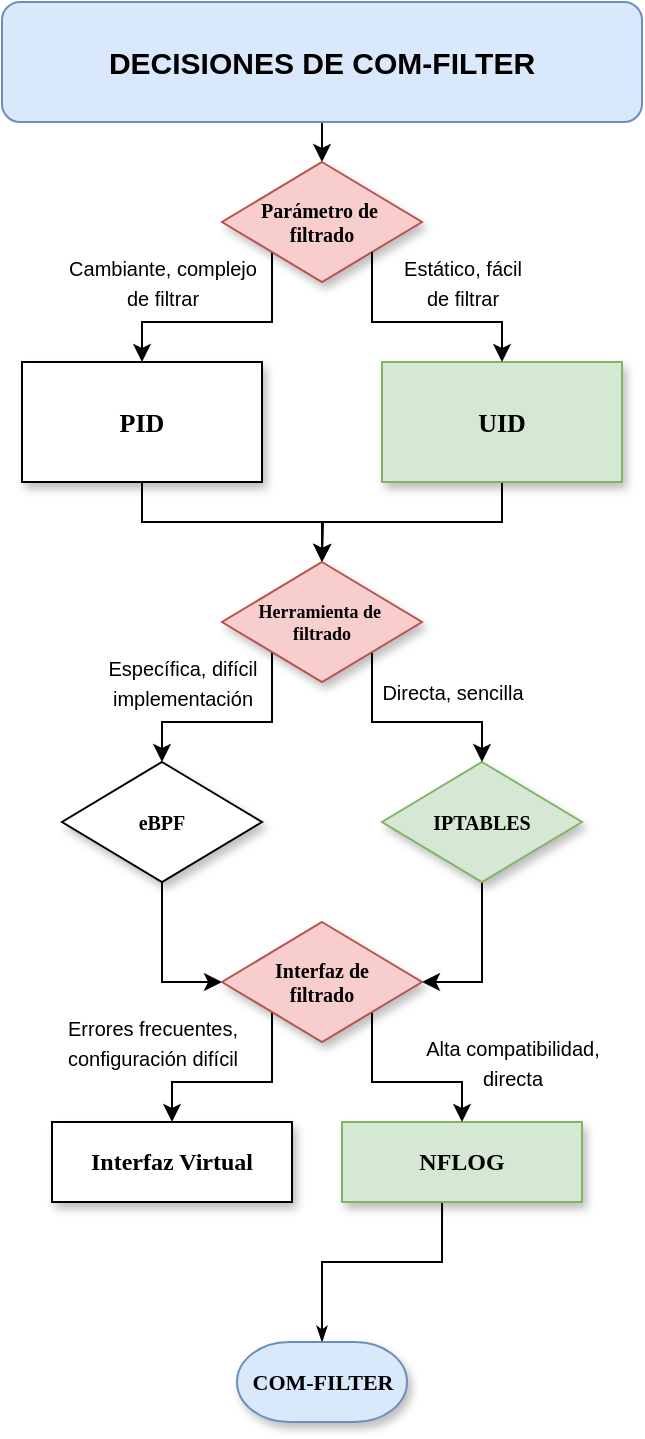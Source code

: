 <mxfile version="24.4.13" type="device">
  <diagram name="Page-1" id="edf60f1a-56cd-e834-aa8a-f176f3a09ee4">
    <mxGraphModel dx="989" dy="514" grid="1" gridSize="10" guides="1" tooltips="1" connect="1" arrows="1" fold="1" page="1" pageScale="1" pageWidth="1100" pageHeight="850" background="none" math="0" shadow="0">
      <root>
        <mxCell id="0" />
        <mxCell id="1" parent="0" />
        <mxCell id="AfMUEeuCTZLKJgqZ1h3n-15" style="edgeStyle=orthogonalEdgeStyle;rounded=0;orthogonalLoop=1;jettySize=auto;html=1;exitX=0.5;exitY=1;exitDx=0;exitDy=0;entryX=0.5;entryY=0;entryDx=0;entryDy=0;" edge="1" parent="1" source="60e70716793133e9-4" target="AfMUEeuCTZLKJgqZ1h3n-12">
          <mxGeometry relative="1" as="geometry" />
        </mxCell>
        <mxCell id="60e70716793133e9-4" value="&lt;font style=&quot;font-size: 13px;&quot;&gt;&lt;b&gt;UID&lt;/b&gt;&lt;/font&gt;" style="rounded=0;whiteSpace=wrap;html=1;shadow=1;labelBackgroundColor=none;strokeWidth=1;fontFamily=Verdana;fontSize=8;align=center;fillColor=#d5e8d4;strokeColor=#82b366;" parent="1" vertex="1">
          <mxGeometry x="470" y="220" width="120" height="60" as="geometry" />
        </mxCell>
        <mxCell id="AfMUEeuCTZLKJgqZ1h3n-20" style="edgeStyle=orthogonalEdgeStyle;rounded=0;orthogonalLoop=1;jettySize=auto;html=1;exitX=0.5;exitY=1;exitDx=0;exitDy=0;entryX=1;entryY=0.5;entryDx=0;entryDy=0;" edge="1" parent="1" source="60e70716793133e9-5" target="AfMUEeuCTZLKJgqZ1h3n-19">
          <mxGeometry relative="1" as="geometry" />
        </mxCell>
        <mxCell id="60e70716793133e9-5" value="&lt;b&gt;&lt;font style=&quot;font-size: 10px;&quot;&gt;IPTABLES&lt;/font&gt;&lt;/b&gt;" style="rhombus;whiteSpace=wrap;html=1;rounded=0;shadow=1;labelBackgroundColor=none;strokeWidth=1;fontFamily=Verdana;fontSize=8;align=center;fillColor=#d5e8d4;strokeColor=#82b366;" parent="1" vertex="1">
          <mxGeometry x="470" y="420" width="100" height="60" as="geometry" />
        </mxCell>
        <mxCell id="60e70716793133e9-38" style="edgeStyle=orthogonalEdgeStyle;rounded=0;html=1;labelBackgroundColor=none;startSize=5;endArrow=classicThin;endFill=1;endSize=5;jettySize=auto;orthogonalLoop=1;strokeWidth=1;fontFamily=Verdana;fontSize=8;entryX=0.5;entryY=0;entryDx=0;entryDy=0;entryPerimeter=0;" parent="1" edge="1">
          <mxGeometry relative="1" as="geometry">
            <mxPoint x="500.029" y="640" as="sourcePoint" />
            <mxPoint x="440.0" y="710" as="targetPoint" />
            <Array as="points">
              <mxPoint x="500" y="670" />
              <mxPoint x="440" y="670" />
            </Array>
          </mxGeometry>
        </mxCell>
        <mxCell id="60e70716793133e9-9" value="&lt;font style=&quot;font-size: 12px;&quot;&gt;&lt;b&gt;NFLOG&lt;/b&gt;&lt;/font&gt;" style="whiteSpace=wrap;html=1;rounded=0;shadow=1;labelBackgroundColor=none;strokeWidth=1;fontFamily=Verdana;fontSize=8;align=center;fillColor=#d5e8d4;strokeColor=#82b366;" parent="1" vertex="1">
          <mxGeometry x="450" y="600" width="120" height="40" as="geometry" />
        </mxCell>
        <mxCell id="AfMUEeuCTZLKJgqZ1h3n-16" style="edgeStyle=orthogonalEdgeStyle;rounded=0;orthogonalLoop=1;jettySize=auto;html=1;exitX=0.5;exitY=1;exitDx=0;exitDy=0;entryX=0.5;entryY=0;entryDx=0;entryDy=0;" edge="1" parent="1" source="AfMUEeuCTZLKJgqZ1h3n-1" target="AfMUEeuCTZLKJgqZ1h3n-8">
          <mxGeometry relative="1" as="geometry" />
        </mxCell>
        <mxCell id="AfMUEeuCTZLKJgqZ1h3n-1" value="&lt;font style=&quot;font-size: 15px;&quot;&gt;&lt;b&gt;DECISIONES DE COM-FILTER&lt;/b&gt;&lt;/font&gt;" style="rounded=1;whiteSpace=wrap;html=1;fillColor=#dae8fc;strokeColor=#6c8ebf;" vertex="1" parent="1">
          <mxGeometry x="280" y="40" width="320" height="60" as="geometry" />
        </mxCell>
        <mxCell id="AfMUEeuCTZLKJgqZ1h3n-24" style="edgeStyle=orthogonalEdgeStyle;rounded=0;orthogonalLoop=1;jettySize=auto;html=1;exitX=0.5;exitY=1;exitDx=0;exitDy=0;" edge="1" parent="1" source="AfMUEeuCTZLKJgqZ1h3n-4">
          <mxGeometry relative="1" as="geometry">
            <mxPoint x="440" y="320" as="targetPoint" />
          </mxGeometry>
        </mxCell>
        <mxCell id="AfMUEeuCTZLKJgqZ1h3n-4" value="&lt;font style=&quot;font-size: 13px;&quot;&gt;&lt;b&gt;PID&lt;/b&gt;&lt;/font&gt;" style="rounded=0;whiteSpace=wrap;html=1;shadow=1;labelBackgroundColor=none;strokeWidth=1;fontFamily=Verdana;fontSize=8;align=center;" vertex="1" parent="1">
          <mxGeometry x="290" y="220" width="120" height="60" as="geometry" />
        </mxCell>
        <mxCell id="AfMUEeuCTZLKJgqZ1h3n-21" style="edgeStyle=orthogonalEdgeStyle;rounded=0;orthogonalLoop=1;jettySize=auto;html=1;exitX=0.5;exitY=1;exitDx=0;exitDy=0;entryX=0;entryY=0.5;entryDx=0;entryDy=0;" edge="1" parent="1" source="AfMUEeuCTZLKJgqZ1h3n-5" target="AfMUEeuCTZLKJgqZ1h3n-19">
          <mxGeometry relative="1" as="geometry" />
        </mxCell>
        <mxCell id="AfMUEeuCTZLKJgqZ1h3n-5" value="&lt;font style=&quot;font-size: 10px;&quot;&gt;&lt;b&gt;eBPF&lt;/b&gt;&lt;/font&gt;" style="rhombus;whiteSpace=wrap;html=1;rounded=0;shadow=1;labelBackgroundColor=none;strokeWidth=1;fontFamily=Verdana;fontSize=8;align=center;" vertex="1" parent="1">
          <mxGeometry x="310" y="420" width="100" height="60" as="geometry" />
        </mxCell>
        <mxCell id="AfMUEeuCTZLKJgqZ1h3n-6" value="&lt;font style=&quot;font-size: 12px;&quot;&gt;&lt;b&gt;Interfaz Virtual&lt;/b&gt;&lt;/font&gt;" style="whiteSpace=wrap;html=1;rounded=0;shadow=1;labelBackgroundColor=none;strokeWidth=1;fontFamily=Verdana;fontSize=8;align=center;" vertex="1" parent="1">
          <mxGeometry x="305" y="600" width="120" height="40" as="geometry" />
        </mxCell>
        <mxCell id="AfMUEeuCTZLKJgqZ1h3n-7" value="&lt;font style=&quot;font-size: 11px;&quot;&gt;&lt;b&gt;COM-FILTER&lt;/b&gt;&lt;/font&gt;" style="strokeWidth=1;html=1;shape=mxgraph.flowchart.terminator;whiteSpace=wrap;rounded=0;shadow=1;labelBackgroundColor=none;fontFamily=Verdana;fontSize=8;align=center;fillColor=#dae8fc;strokeColor=#6c8ebf;" vertex="1" parent="1">
          <mxGeometry x="397.5" y="710" width="85" height="40" as="geometry" />
        </mxCell>
        <mxCell id="AfMUEeuCTZLKJgqZ1h3n-11" style="edgeStyle=orthogonalEdgeStyle;rounded=0;orthogonalLoop=1;jettySize=auto;html=1;exitX=0;exitY=1;exitDx=0;exitDy=0;entryX=0.5;entryY=0;entryDx=0;entryDy=0;" edge="1" parent="1" source="AfMUEeuCTZLKJgqZ1h3n-8" target="AfMUEeuCTZLKJgqZ1h3n-4">
          <mxGeometry relative="1" as="geometry" />
        </mxCell>
        <mxCell id="AfMUEeuCTZLKJgqZ1h3n-8" value="&lt;font style=&quot;font-size: 10px;&quot;&gt;&lt;b&gt;Parámetro de&amp;nbsp;&lt;/b&gt;&lt;/font&gt;&lt;div style=&quot;font-size: 10px;&quot;&gt;&lt;font style=&quot;font-size: 10px;&quot;&gt;&lt;b&gt;filtrado&lt;/b&gt;&lt;/font&gt;&lt;/div&gt;" style="rhombus;whiteSpace=wrap;html=1;rounded=0;shadow=1;labelBackgroundColor=none;strokeWidth=1;fontFamily=Verdana;fontSize=8;align=center;fillColor=#f8cecc;strokeColor=#b85450;" vertex="1" parent="1">
          <mxGeometry x="390" y="120" width="100" height="60" as="geometry" />
        </mxCell>
        <mxCell id="AfMUEeuCTZLKJgqZ1h3n-9" style="edgeStyle=orthogonalEdgeStyle;rounded=0;orthogonalLoop=1;jettySize=auto;html=1;exitX=1;exitY=1;exitDx=0;exitDy=0;entryX=0.5;entryY=0;entryDx=0;entryDy=0;" edge="1" parent="1" source="AfMUEeuCTZLKJgqZ1h3n-8" target="60e70716793133e9-4">
          <mxGeometry relative="1" as="geometry" />
        </mxCell>
        <mxCell id="AfMUEeuCTZLKJgqZ1h3n-17" style="edgeStyle=orthogonalEdgeStyle;rounded=0;orthogonalLoop=1;jettySize=auto;html=1;exitX=0;exitY=1;exitDx=0;exitDy=0;entryX=0.5;entryY=0;entryDx=0;entryDy=0;" edge="1" parent="1" source="AfMUEeuCTZLKJgqZ1h3n-12" target="AfMUEeuCTZLKJgqZ1h3n-5">
          <mxGeometry relative="1" as="geometry" />
        </mxCell>
        <mxCell id="AfMUEeuCTZLKJgqZ1h3n-18" style="edgeStyle=orthogonalEdgeStyle;rounded=0;orthogonalLoop=1;jettySize=auto;html=1;exitX=1;exitY=1;exitDx=0;exitDy=0;entryX=0.5;entryY=0;entryDx=0;entryDy=0;" edge="1" parent="1" source="AfMUEeuCTZLKJgqZ1h3n-12" target="60e70716793133e9-5">
          <mxGeometry relative="1" as="geometry" />
        </mxCell>
        <mxCell id="AfMUEeuCTZLKJgqZ1h3n-12" value="&lt;font style=&quot;font-size: 9px;&quot;&gt;&lt;b&gt;Herramienta de&amp;nbsp;&lt;/b&gt;&lt;/font&gt;&lt;div style=&quot;font-size: 9px;&quot;&gt;&lt;font style=&quot;font-size: 9px;&quot;&gt;&lt;b&gt;filtrado&lt;/b&gt;&lt;/font&gt;&lt;/div&gt;" style="rhombus;whiteSpace=wrap;html=1;rounded=0;shadow=1;labelBackgroundColor=none;strokeWidth=1;fontFamily=Verdana;fontSize=8;align=center;fillColor=#f8cecc;strokeColor=#b85450;" vertex="1" parent="1">
          <mxGeometry x="390" y="320" width="100" height="60" as="geometry" />
        </mxCell>
        <mxCell id="AfMUEeuCTZLKJgqZ1h3n-22" style="edgeStyle=orthogonalEdgeStyle;rounded=0;orthogonalLoop=1;jettySize=auto;html=1;exitX=1;exitY=1;exitDx=0;exitDy=0;entryX=0.5;entryY=0;entryDx=0;entryDy=0;" edge="1" parent="1" source="AfMUEeuCTZLKJgqZ1h3n-19" target="60e70716793133e9-9">
          <mxGeometry relative="1" as="geometry" />
        </mxCell>
        <mxCell id="AfMUEeuCTZLKJgqZ1h3n-23" style="edgeStyle=orthogonalEdgeStyle;rounded=0;orthogonalLoop=1;jettySize=auto;html=1;exitX=0;exitY=1;exitDx=0;exitDy=0;entryX=0.5;entryY=0;entryDx=0;entryDy=0;" edge="1" parent="1" source="AfMUEeuCTZLKJgqZ1h3n-19" target="AfMUEeuCTZLKJgqZ1h3n-6">
          <mxGeometry relative="1" as="geometry" />
        </mxCell>
        <mxCell id="AfMUEeuCTZLKJgqZ1h3n-19" value="&lt;b style=&quot;font-size: 10px;&quot;&gt;&lt;font style=&quot;font-size: 10px;&quot;&gt;Interfaz de&lt;/font&gt;&lt;/b&gt;&lt;div style=&quot;font-size: 10px;&quot;&gt;&lt;b style=&quot;&quot;&gt;&lt;font style=&quot;font-size: 10px;&quot;&gt;filtrado&lt;/font&gt;&lt;/b&gt;&lt;/div&gt;" style="rhombus;whiteSpace=wrap;html=1;rounded=0;shadow=1;labelBackgroundColor=none;strokeWidth=1;fontFamily=Verdana;fontSize=8;align=center;fillColor=#f8cecc;strokeColor=#b85450;" vertex="1" parent="1">
          <mxGeometry x="390" y="500" width="100" height="60" as="geometry" />
        </mxCell>
        <mxCell id="AfMUEeuCTZLKJgqZ1h3n-26" value="&lt;font style=&quot;font-size: 10px;&quot;&gt;Estático, fácil&lt;/font&gt;&lt;div&gt;&lt;font style=&quot;font-size: 10px;&quot;&gt;de filtrar&lt;/font&gt;&lt;/div&gt;" style="text;html=1;align=center;verticalAlign=middle;resizable=0;points=[];autosize=1;strokeColor=none;fillColor=none;" vertex="1" parent="1">
          <mxGeometry x="470" y="160" width="80" height="40" as="geometry" />
        </mxCell>
        <mxCell id="AfMUEeuCTZLKJgqZ1h3n-27" value="&lt;font style=&quot;font-size: 10px;&quot;&gt;Cambiante, complejo&lt;br&gt;de filtrar&lt;/font&gt;" style="text;html=1;align=center;verticalAlign=middle;resizable=0;points=[];autosize=1;strokeColor=none;fillColor=none;" vertex="1" parent="1">
          <mxGeometry x="300" y="160" width="120" height="40" as="geometry" />
        </mxCell>
        <mxCell id="AfMUEeuCTZLKJgqZ1h3n-28" value="&lt;font style=&quot;font-size: 10px;&quot;&gt;Directa, sencilla&lt;/font&gt;" style="text;html=1;align=center;verticalAlign=middle;resizable=0;points=[];autosize=1;strokeColor=none;fillColor=none;" vertex="1" parent="1">
          <mxGeometry x="460" y="370" width="90" height="30" as="geometry" />
        </mxCell>
        <mxCell id="AfMUEeuCTZLKJgqZ1h3n-29" value="&lt;font style=&quot;font-size: 10px;&quot;&gt;Específica, difícil&lt;br&gt;implementación&lt;/font&gt;" style="text;html=1;align=center;verticalAlign=middle;resizable=0;points=[];autosize=1;strokeColor=none;fillColor=none;" vertex="1" parent="1">
          <mxGeometry x="320" y="360" width="100" height="40" as="geometry" />
        </mxCell>
        <mxCell id="AfMUEeuCTZLKJgqZ1h3n-30" value="&lt;font style=&quot;font-size: 10px;&quot;&gt;Alta compatibilidad,&lt;br&gt;directa&lt;/font&gt;" style="text;html=1;align=center;verticalAlign=middle;resizable=0;points=[];autosize=1;strokeColor=none;fillColor=none;" vertex="1" parent="1">
          <mxGeometry x="480" y="550" width="110" height="40" as="geometry" />
        </mxCell>
        <mxCell id="AfMUEeuCTZLKJgqZ1h3n-31" value="&lt;font style=&quot;font-size: 10px;&quot;&gt;Errores frecuentes, &lt;br&gt;configuración difícil&lt;/font&gt;" style="text;html=1;align=center;verticalAlign=middle;resizable=0;points=[];autosize=1;strokeColor=none;fillColor=none;" vertex="1" parent="1">
          <mxGeometry x="300" y="540" width="110" height="40" as="geometry" />
        </mxCell>
      </root>
    </mxGraphModel>
  </diagram>
</mxfile>
